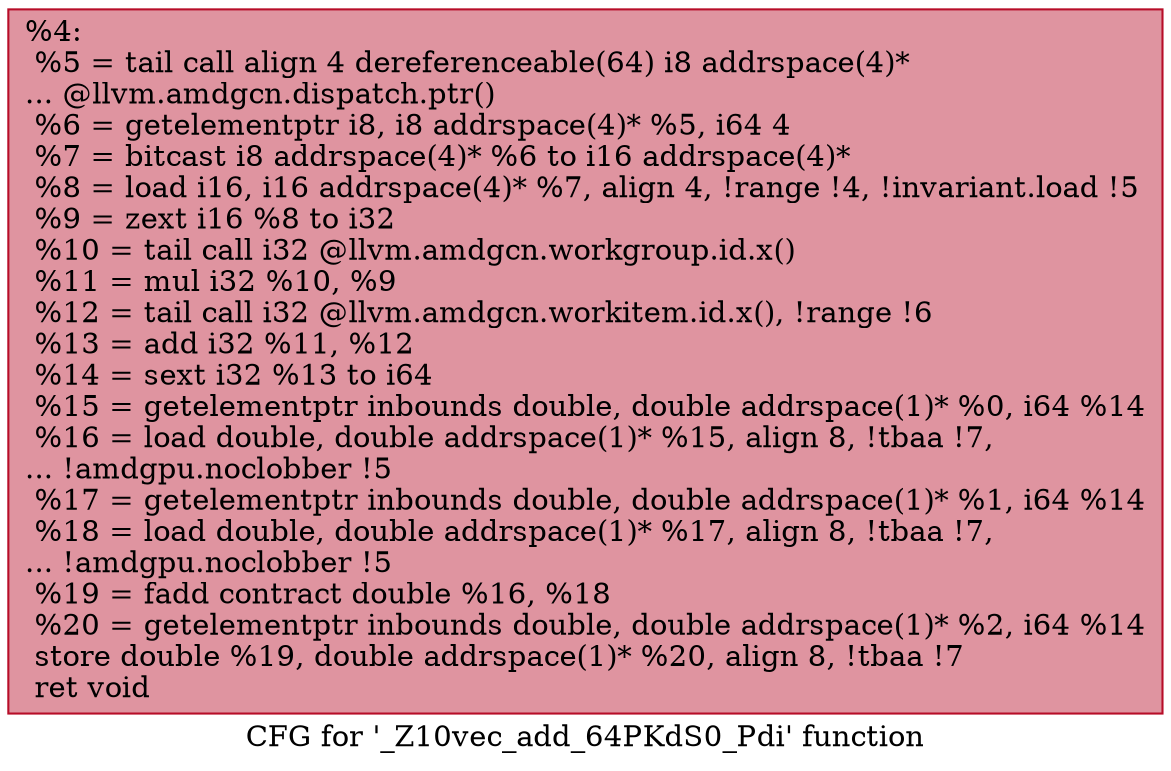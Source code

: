 digraph "CFG for '_Z10vec_add_64PKdS0_Pdi' function" {
	label="CFG for '_Z10vec_add_64PKdS0_Pdi' function";

	Node0x64ee050 [shape=record,color="#b70d28ff", style=filled, fillcolor="#b70d2870",label="{%4:\l  %5 = tail call align 4 dereferenceable(64) i8 addrspace(4)*\l... @llvm.amdgcn.dispatch.ptr()\l  %6 = getelementptr i8, i8 addrspace(4)* %5, i64 4\l  %7 = bitcast i8 addrspace(4)* %6 to i16 addrspace(4)*\l  %8 = load i16, i16 addrspace(4)* %7, align 4, !range !4, !invariant.load !5\l  %9 = zext i16 %8 to i32\l  %10 = tail call i32 @llvm.amdgcn.workgroup.id.x()\l  %11 = mul i32 %10, %9\l  %12 = tail call i32 @llvm.amdgcn.workitem.id.x(), !range !6\l  %13 = add i32 %11, %12\l  %14 = sext i32 %13 to i64\l  %15 = getelementptr inbounds double, double addrspace(1)* %0, i64 %14\l  %16 = load double, double addrspace(1)* %15, align 8, !tbaa !7,\l... !amdgpu.noclobber !5\l  %17 = getelementptr inbounds double, double addrspace(1)* %1, i64 %14\l  %18 = load double, double addrspace(1)* %17, align 8, !tbaa !7,\l... !amdgpu.noclobber !5\l  %19 = fadd contract double %16, %18\l  %20 = getelementptr inbounds double, double addrspace(1)* %2, i64 %14\l  store double %19, double addrspace(1)* %20, align 8, !tbaa !7\l  ret void\l}"];
}
